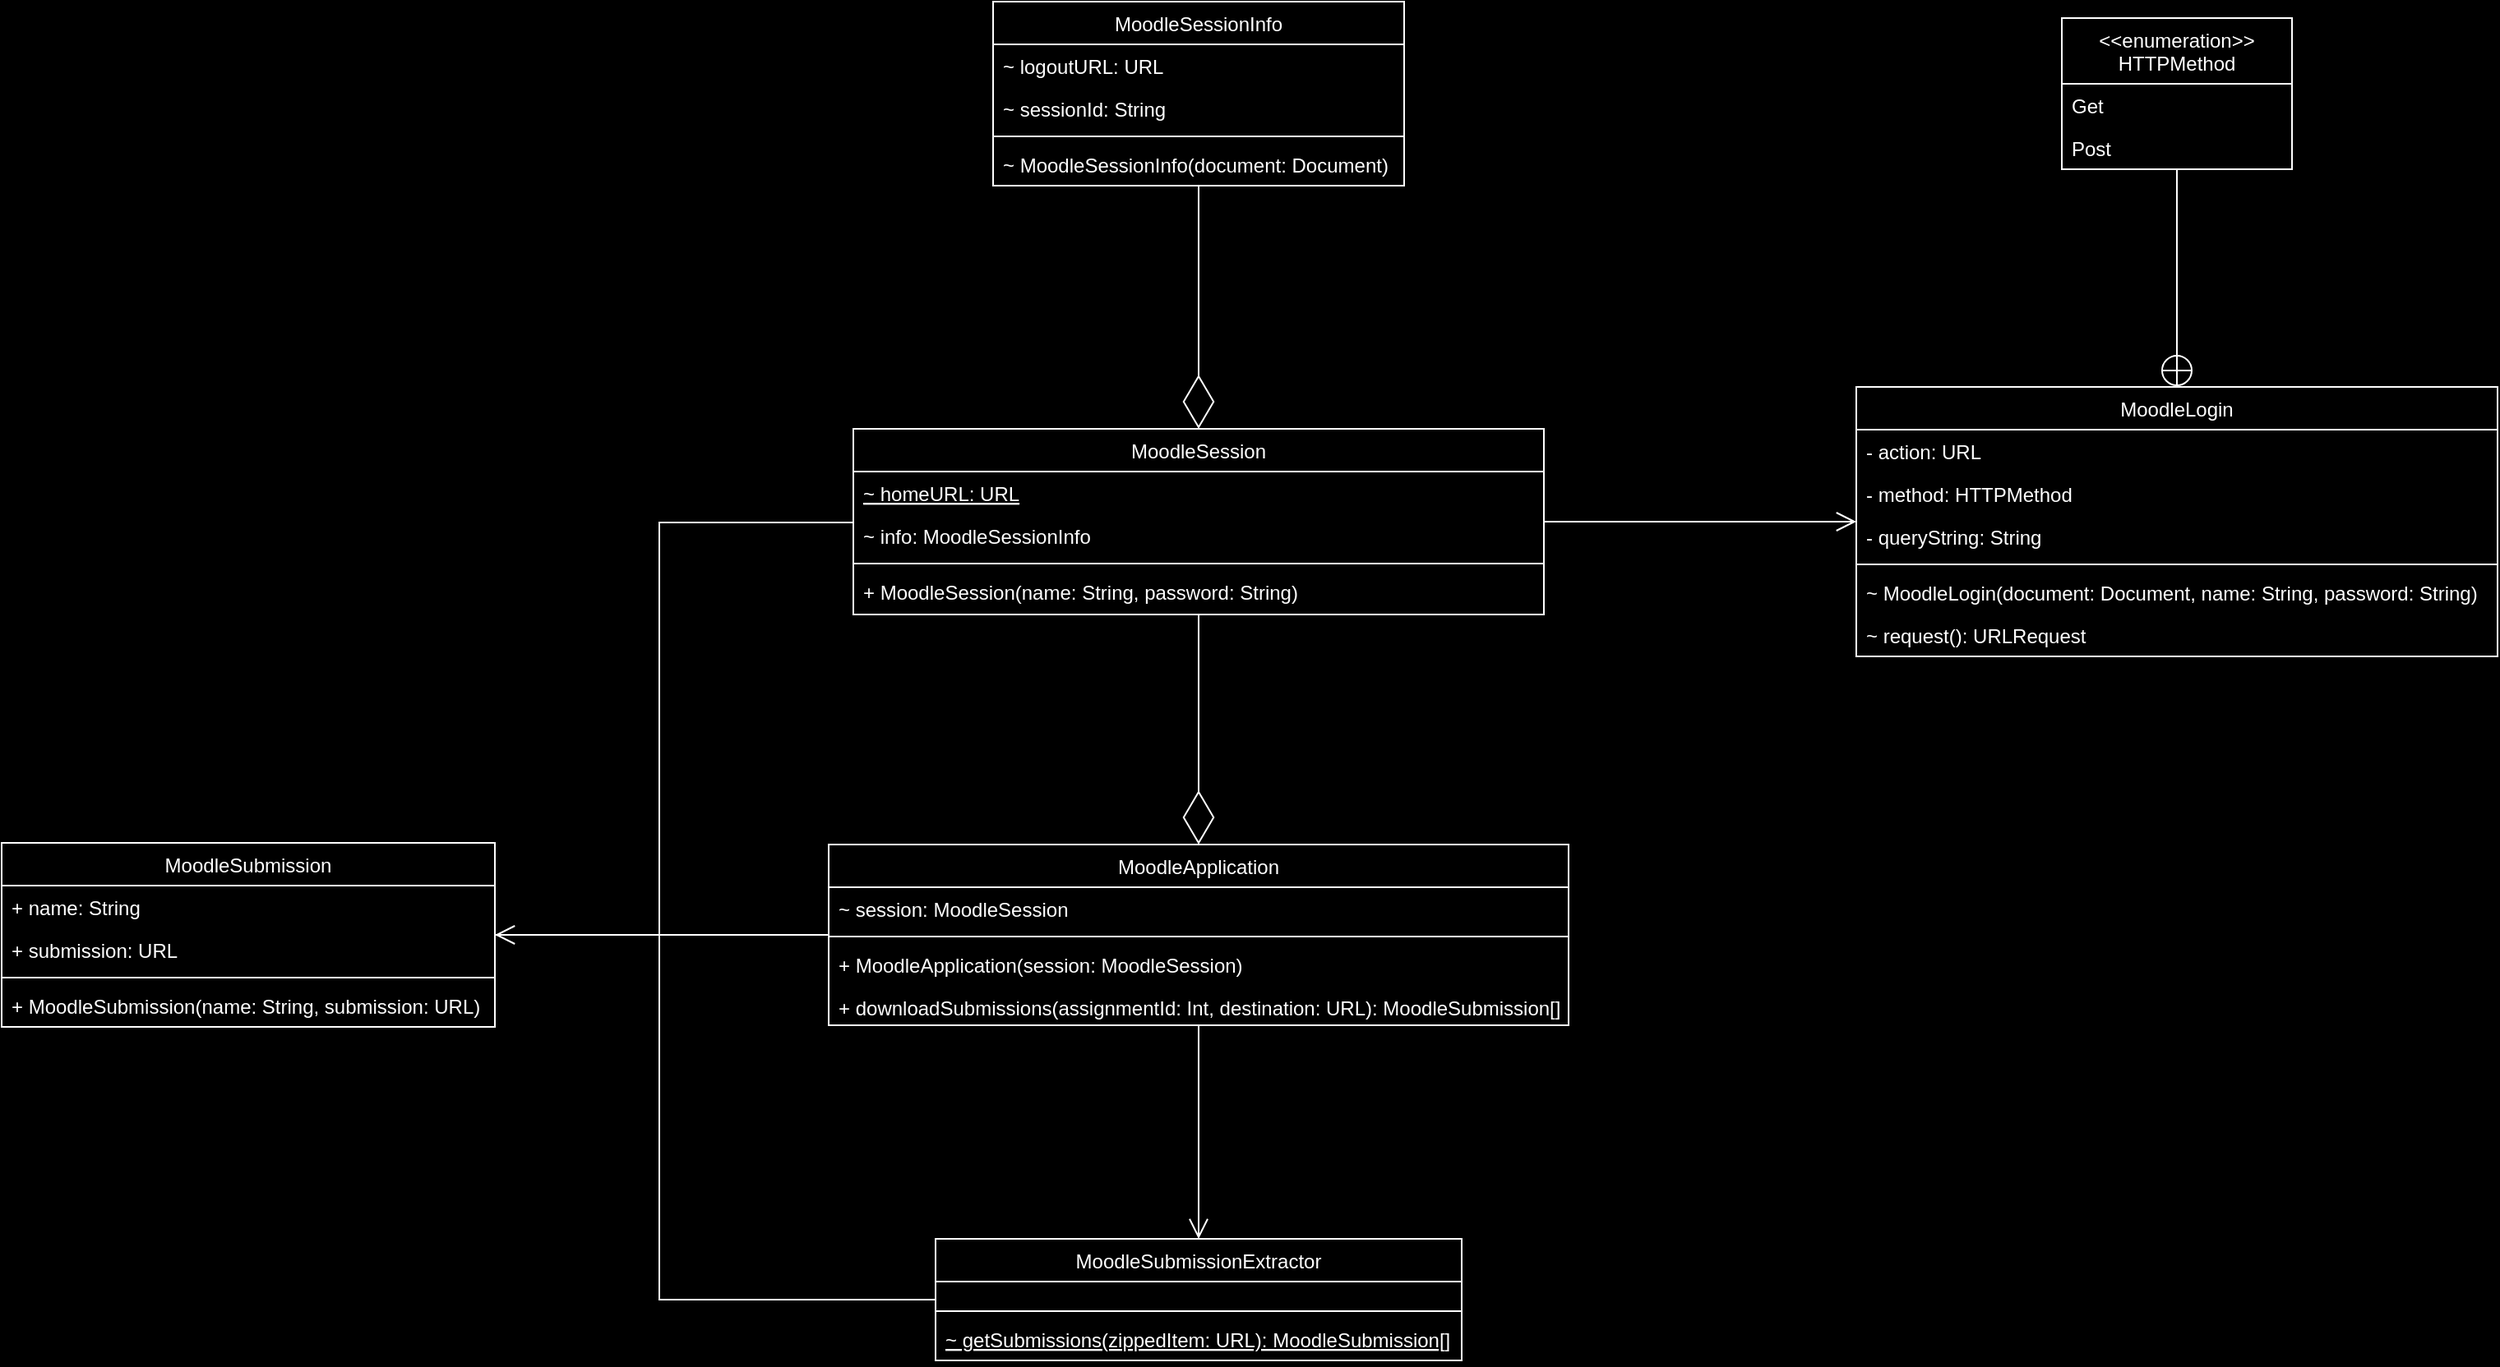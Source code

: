 <mxfile version="14.6.13" type="device"><diagram id="C5RBs43oDa-KdzZeNtuy" name="Page-1"><mxGraphModel dx="2212" dy="1512" grid="1" gridSize="10" guides="1" tooltips="1" connect="1" arrows="1" fold="1" page="1" pageScale="1" pageWidth="2000" pageHeight="1200" background="#000000" math="0" shadow="0"><root><mxCell id="WIyWlLk6GJQsqaUBKTNV-0"/><mxCell id="WIyWlLk6GJQsqaUBKTNV-1" parent="WIyWlLk6GJQsqaUBKTNV-0"/><mxCell id="5OPbrqp7PLmxZUNwN2ZK-82" style="edgeStyle=orthogonalEdgeStyle;rounded=0;orthogonalLoop=1;jettySize=auto;html=1;endArrow=open;endFill=0;endSize=10;strokeWidth=1;fillColor=none;fontColor=#FFFFFF;strokeColor=#FFFFFF;" parent="WIyWlLk6GJQsqaUBKTNV-1" source="5OPbrqp7PLmxZUNwN2ZK-15" target="5OPbrqp7PLmxZUNwN2ZK-74" edge="1"><mxGeometry relative="1" as="geometry"/></mxCell><mxCell id="5OPbrqp7PLmxZUNwN2ZK-15" value="MoodleApplication" style="swimlane;fontStyle=0;childLayout=stackLayout;horizontal=1;startSize=26;horizontalStack=0;resizeParent=1;resizeParentMax=0;resizeLast=0;collapsible=1;marginBottom=0;fillColor=none;fontColor=#FFFFFF;strokeColor=#FFFFFF;" parent="WIyWlLk6GJQsqaUBKTNV-1" vertex="1"><mxGeometry x="773" y="600" width="450" height="110" as="geometry"/></mxCell><mxCell id="5OPbrqp7PLmxZUNwN2ZK-23" value="~ session: MoodleSession" style="text;fillColor=none;align=left;verticalAlign=top;spacingLeft=4;spacingRight=4;overflow=hidden;rotatable=0;points=[[0,0.5],[1,0.5]];portConstraint=eastwest;fontColor=#FFFFFF;" parent="5OPbrqp7PLmxZUNwN2ZK-15" vertex="1"><mxGeometry y="26" width="450" height="26" as="geometry"/></mxCell><mxCell id="5OPbrqp7PLmxZUNwN2ZK-20" value="" style="line;html=1;strokeWidth=1;align=left;verticalAlign=middle;spacingTop=-1;spacingLeft=3;spacingRight=3;rotatable=0;labelPosition=right;points=[];portConstraint=eastwest;fillColor=none;fontColor=#FFFFFF;strokeColor=#FFFFFF;" parent="5OPbrqp7PLmxZUNwN2ZK-15" vertex="1"><mxGeometry y="52" width="450" height="8" as="geometry"/></mxCell><mxCell id="5OPbrqp7PLmxZUNwN2ZK-30" value="+ MoodleApplication(session: MoodleSession)" style="text;fillColor=none;align=left;verticalAlign=top;spacingLeft=4;spacingRight=4;overflow=hidden;rotatable=0;points=[[0,0.5],[1,0.5]];portConstraint=eastwest;fontColor=#FFFFFF;" parent="5OPbrqp7PLmxZUNwN2ZK-15" vertex="1"><mxGeometry y="60" width="450" height="26" as="geometry"/></mxCell><mxCell id="5OPbrqp7PLmxZUNwN2ZK-18" value="+ downloadSubmissions(assignmentId: Int, destination: URL): MoodleSubmission[]" style="text;fillColor=none;align=left;verticalAlign=top;spacingLeft=4;spacingRight=4;overflow=hidden;rotatable=0;points=[[0,0.5],[1,0.5]];portConstraint=eastwest;fontColor=#FFFFFF;" parent="5OPbrqp7PLmxZUNwN2ZK-15" vertex="1"><mxGeometry y="86" width="450" height="24" as="geometry"/></mxCell><mxCell id="5OPbrqp7PLmxZUNwN2ZK-73" style="edgeStyle=orthogonalEdgeStyle;rounded=0;orthogonalLoop=1;jettySize=auto;html=1;endArrow=diamondThin;endFill=0;strokeWidth=1;endSize=30;fillColor=none;fontColor=#FFFFFF;strokeColor=#FFFFFF;" parent="WIyWlLk6GJQsqaUBKTNV-1" source="5OPbrqp7PLmxZUNwN2ZK-24" target="5OPbrqp7PLmxZUNwN2ZK-15" edge="1"><mxGeometry relative="1" as="geometry"/></mxCell><mxCell id="5OPbrqp7PLmxZUNwN2ZK-24" value="MoodleSession" style="swimlane;fontStyle=0;align=center;verticalAlign=top;childLayout=stackLayout;horizontal=1;startSize=26;horizontalStack=0;resizeParent=1;resizeLast=0;collapsible=1;marginBottom=0;rounded=0;shadow=0;strokeWidth=1;fillColor=none;fontColor=#FFFFFF;strokeColor=#FFFFFF;" parent="WIyWlLk6GJQsqaUBKTNV-1" vertex="1"><mxGeometry x="788" y="347" width="420" height="113" as="geometry"><mxRectangle x="130" y="380" width="160" height="26" as="alternateBounds"/></mxGeometry></mxCell><mxCell id="5OPbrqp7PLmxZUNwN2ZK-25" value="~ homeURL: URL" style="text;align=left;verticalAlign=top;spacingLeft=4;spacingRight=4;overflow=hidden;rotatable=0;points=[[0,0.5],[1,0.5]];portConstraint=eastwest;fontStyle=4;fillColor=none;fontColor=#FFFFFF;" parent="5OPbrqp7PLmxZUNwN2ZK-24" vertex="1"><mxGeometry y="26" width="420" height="26" as="geometry"/></mxCell><mxCell id="5OPbrqp7PLmxZUNwN2ZK-26" value="~ info: MoodleSessionInfo" style="text;align=left;verticalAlign=top;spacingLeft=4;spacingRight=4;overflow=hidden;rotatable=0;points=[[0,0.5],[1,0.5]];portConstraint=eastwest;rounded=0;shadow=0;html=0;fillColor=none;fontColor=#FFFFFF;" parent="5OPbrqp7PLmxZUNwN2ZK-24" vertex="1"><mxGeometry y="52" width="420" height="26" as="geometry"/></mxCell><mxCell id="5OPbrqp7PLmxZUNwN2ZK-27" value="" style="line;html=1;strokeWidth=1;align=left;verticalAlign=middle;spacingTop=-1;spacingLeft=3;spacingRight=3;rotatable=0;labelPosition=right;points=[];portConstraint=eastwest;fillColor=none;strokeColor=#FFFFFF;fontColor=#FFFFFF;" parent="5OPbrqp7PLmxZUNwN2ZK-24" vertex="1"><mxGeometry y="78" width="420" height="8" as="geometry"/></mxCell><mxCell id="5OPbrqp7PLmxZUNwN2ZK-28" value="+ MoodleSession(name: String, password: String)" style="text;align=left;verticalAlign=top;spacingLeft=4;spacingRight=4;overflow=hidden;rotatable=0;points=[[0,0.5],[1,0.5]];portConstraint=eastwest;fontStyle=0;fillColor=none;fontColor=#FFFFFF;" parent="5OPbrqp7PLmxZUNwN2ZK-24" vertex="1"><mxGeometry y="86" width="420" height="26" as="geometry"/></mxCell><mxCell id="5OPbrqp7PLmxZUNwN2ZK-42" value="MoodleSessionInfo" style="swimlane;fontStyle=0;align=center;verticalAlign=top;childLayout=stackLayout;horizontal=1;startSize=26;horizontalStack=0;resizeParent=1;resizeLast=0;collapsible=1;marginBottom=0;rounded=0;shadow=0;strokeWidth=1;fillColor=none;fontColor=#FFFFFF;strokeColor=#FFFFFF;" parent="WIyWlLk6GJQsqaUBKTNV-1" vertex="1"><mxGeometry x="873" y="87" width="250" height="112" as="geometry"><mxRectangle x="873" y="87" width="160" height="26" as="alternateBounds"/></mxGeometry></mxCell><mxCell id="5OPbrqp7PLmxZUNwN2ZK-43" value="~ logoutURL: URL" style="text;align=left;verticalAlign=top;spacingLeft=4;spacingRight=4;overflow=hidden;rotatable=0;points=[[0,0.5],[1,0.5]];portConstraint=eastwest;fontStyle=0;fillColor=none;fontColor=#FFFFFF;" parent="5OPbrqp7PLmxZUNwN2ZK-42" vertex="1"><mxGeometry y="26" width="250" height="26" as="geometry"/></mxCell><mxCell id="5OPbrqp7PLmxZUNwN2ZK-44" value="~ sessionId: String" style="text;align=left;verticalAlign=top;spacingLeft=4;spacingRight=4;overflow=hidden;rotatable=0;points=[[0,0.5],[1,0.5]];portConstraint=eastwest;rounded=0;shadow=0;html=0;fillColor=none;fontColor=#FFFFFF;" parent="5OPbrqp7PLmxZUNwN2ZK-42" vertex="1"><mxGeometry y="52" width="250" height="26" as="geometry"/></mxCell><mxCell id="5OPbrqp7PLmxZUNwN2ZK-45" value="" style="line;html=1;strokeWidth=1;align=left;verticalAlign=middle;spacingTop=-1;spacingLeft=3;spacingRight=3;rotatable=0;labelPosition=right;points=[];portConstraint=eastwest;fillColor=none;fontColor=#FFFFFF;strokeColor=#FFFFFF;" parent="5OPbrqp7PLmxZUNwN2ZK-42" vertex="1"><mxGeometry y="78" width="250" height="8" as="geometry"/></mxCell><mxCell id="5OPbrqp7PLmxZUNwN2ZK-46" value="~ MoodleSessionInfo(document: Document)" style="text;align=left;verticalAlign=top;spacingLeft=4;spacingRight=4;overflow=hidden;rotatable=0;points=[[0,0.5],[1,0.5]];portConstraint=eastwest;fontStyle=0;fillColor=none;fontColor=#FFFFFF;" parent="5OPbrqp7PLmxZUNwN2ZK-42" vertex="1"><mxGeometry y="86" width="250" height="26" as="geometry"/></mxCell><mxCell id="5OPbrqp7PLmxZUNwN2ZK-50" value="MoodleLogin" style="swimlane;fontStyle=0;align=center;verticalAlign=top;childLayout=stackLayout;horizontal=1;startSize=26;horizontalStack=0;resizeParent=1;resizeLast=0;collapsible=1;marginBottom=0;rounded=0;shadow=0;strokeWidth=1;fillColor=none;strokeColor=#FFFFFF;fontColor=#FFFFFF;" parent="WIyWlLk6GJQsqaUBKTNV-1" vertex="1"><mxGeometry x="1398" y="321.5" width="390" height="164" as="geometry"><mxRectangle x="130" y="380" width="160" height="26" as="alternateBounds"/></mxGeometry></mxCell><mxCell id="5OPbrqp7PLmxZUNwN2ZK-51" value="- action: URL" style="text;align=left;verticalAlign=top;spacingLeft=4;spacingRight=4;overflow=hidden;rotatable=0;points=[[0,0.5],[1,0.5]];portConstraint=eastwest;fontStyle=0;fillColor=none;fontColor=#FFFFFF;" parent="5OPbrqp7PLmxZUNwN2ZK-50" vertex="1"><mxGeometry y="26" width="390" height="26" as="geometry"/></mxCell><mxCell id="5OPbrqp7PLmxZUNwN2ZK-52" value="- method: HTTPMethod" style="text;align=left;verticalAlign=top;spacingLeft=4;spacingRight=4;overflow=hidden;rotatable=0;points=[[0,0.5],[1,0.5]];portConstraint=eastwest;rounded=0;shadow=0;html=0;fillColor=none;fontColor=#FFFFFF;" parent="5OPbrqp7PLmxZUNwN2ZK-50" vertex="1"><mxGeometry y="52" width="390" height="26" as="geometry"/></mxCell><mxCell id="5OPbrqp7PLmxZUNwN2ZK-55" value="- queryString: String" style="text;fillColor=none;align=left;verticalAlign=top;spacingLeft=4;spacingRight=4;overflow=hidden;rotatable=0;points=[[0,0.5],[1,0.5]];portConstraint=eastwest;fontColor=#FFFFFF;" parent="5OPbrqp7PLmxZUNwN2ZK-50" vertex="1"><mxGeometry y="78" width="390" height="26" as="geometry"/></mxCell><mxCell id="5OPbrqp7PLmxZUNwN2ZK-53" value="" style="line;html=1;strokeWidth=1;align=left;verticalAlign=middle;spacingTop=-1;spacingLeft=3;spacingRight=3;rotatable=0;labelPosition=right;points=[];portConstraint=eastwest;fillColor=none;strokeColor=#FFFFFF;fontColor=#FFFFFF;" parent="5OPbrqp7PLmxZUNwN2ZK-50" vertex="1"><mxGeometry y="104" width="390" height="8" as="geometry"/></mxCell><mxCell id="5OPbrqp7PLmxZUNwN2ZK-54" value="~ MoodleLogin(document: Document, name: String, password: String)" style="text;align=left;verticalAlign=top;spacingLeft=4;spacingRight=4;overflow=hidden;rotatable=0;points=[[0,0.5],[1,0.5]];portConstraint=eastwest;fontStyle=0;fillColor=none;fontColor=#FFFFFF;" parent="5OPbrqp7PLmxZUNwN2ZK-50" vertex="1"><mxGeometry y="112" width="390" height="26" as="geometry"/></mxCell><mxCell id="5OPbrqp7PLmxZUNwN2ZK-61" value="~ request(): URLRequest" style="text;fillColor=none;align=left;verticalAlign=top;spacingLeft=4;spacingRight=4;overflow=hidden;rotatable=0;points=[[0,0.5],[1,0.5]];portConstraint=eastwest;fontColor=#FFFFFF;" parent="5OPbrqp7PLmxZUNwN2ZK-50" vertex="1"><mxGeometry y="138" width="390" height="26" as="geometry"/></mxCell><mxCell id="5OPbrqp7PLmxZUNwN2ZK-56" value="&lt;&lt;enumeration&gt;&gt;&#10;HTTPMethod" style="swimlane;fontStyle=0;childLayout=stackLayout;horizontal=1;startSize=40;horizontalStack=0;resizeParent=1;resizeParentMax=0;resizeLast=0;collapsible=1;marginBottom=0;fillColor=none;fontColor=#FFFFFF;strokeColor=#FFFFFF;" parent="WIyWlLk6GJQsqaUBKTNV-1" vertex="1"><mxGeometry x="1523" y="97" width="140" height="92" as="geometry"/></mxCell><mxCell id="5OPbrqp7PLmxZUNwN2ZK-57" value="Get" style="text;fillColor=none;align=left;verticalAlign=top;spacingLeft=4;spacingRight=4;overflow=hidden;rotatable=0;points=[[0,0.5],[1,0.5]];portConstraint=eastwest;fontColor=#FFFFFF;" parent="5OPbrqp7PLmxZUNwN2ZK-56" vertex="1"><mxGeometry y="40" width="140" height="26" as="geometry"/></mxCell><mxCell id="5OPbrqp7PLmxZUNwN2ZK-58" value="Post" style="text;fillColor=none;align=left;verticalAlign=top;spacingLeft=4;spacingRight=4;overflow=hidden;rotatable=0;points=[[0,0.5],[1,0.5]];portConstraint=eastwest;fontColor=#FFFFFF;" parent="5OPbrqp7PLmxZUNwN2ZK-56" vertex="1"><mxGeometry y="66" width="140" height="26" as="geometry"/></mxCell><mxCell id="5OPbrqp7PLmxZUNwN2ZK-60" value="" style="endArrow=circlePlus;startArrow=none;endFill=0;startFill=0;endSize=8;html=1;labelBackgroundColor=none;fillColor=none;fontColor=#FFFFFF;strokeColor=#FFFFFF;" parent="WIyWlLk6GJQsqaUBKTNV-1" source="5OPbrqp7PLmxZUNwN2ZK-56" target="5OPbrqp7PLmxZUNwN2ZK-50" edge="1"><mxGeometry width="160" relative="1" as="geometry"><mxPoint x="1638" y="550" as="sourcePoint"/><mxPoint x="1823" y="425" as="targetPoint"/><Array as="points"/></mxGeometry></mxCell><mxCell id="5OPbrqp7PLmxZUNwN2ZK-89" style="edgeStyle=orthogonalEdgeStyle;rounded=0;orthogonalLoop=1;jettySize=auto;html=1;endArrow=none;endFill=0;endSize=20;strokeWidth=1;fillColor=none;fontColor=#FFFFFF;strokeColor=#FFFFFF;" parent="WIyWlLk6GJQsqaUBKTNV-1" source="5OPbrqp7PLmxZUNwN2ZK-62" target="5OPbrqp7PLmxZUNwN2ZK-74" edge="1"><mxGeometry relative="1" as="geometry"><mxPoint x="838" y="1049" as="targetPoint"/><Array as="points"><mxPoint x="670" y="655"/><mxPoint x="670" y="877"/></Array></mxGeometry></mxCell><mxCell id="5OPbrqp7PLmxZUNwN2ZK-90" style="edgeStyle=orthogonalEdgeStyle;rounded=0;orthogonalLoop=1;jettySize=auto;html=1;endArrow=none;endFill=0;endSize=20;strokeWidth=1;fillColor=none;fontColor=#FFFFFF;strokeColor=#FFFFFF;" parent="WIyWlLk6GJQsqaUBKTNV-1" source="5OPbrqp7PLmxZUNwN2ZK-62" target="5OPbrqp7PLmxZUNwN2ZK-15" edge="1"><mxGeometry relative="1" as="geometry"/></mxCell><mxCell id="5OPbrqp7PLmxZUNwN2ZK-91" style="edgeStyle=orthogonalEdgeStyle;rounded=0;orthogonalLoop=1;jettySize=auto;html=1;endArrow=none;endFill=0;endSize=10;strokeWidth=1;startArrow=open;startFill=0;startSize=10;fillColor=none;fontColor=#FFFFFF;strokeColor=#FFFFFF;" parent="WIyWlLk6GJQsqaUBKTNV-1" source="5OPbrqp7PLmxZUNwN2ZK-62" target="5OPbrqp7PLmxZUNwN2ZK-24" edge="1"><mxGeometry relative="1" as="geometry"><mxPoint x="593" y="446" as="targetPoint"/><Array as="points"><mxPoint x="670" y="655"/><mxPoint x="670" y="404"/></Array></mxGeometry></mxCell><mxCell id="5OPbrqp7PLmxZUNwN2ZK-62" value="MoodleSubmission" style="swimlane;fontStyle=0;align=center;verticalAlign=top;childLayout=stackLayout;horizontal=1;startSize=26;horizontalStack=0;resizeParent=1;resizeLast=0;collapsible=1;marginBottom=0;rounded=0;shadow=0;strokeWidth=1;fillColor=none;fontColor=#FFFFFF;strokeColor=#FFFFFF;" parent="WIyWlLk6GJQsqaUBKTNV-1" vertex="1"><mxGeometry x="270" y="599" width="300" height="112" as="geometry"><mxRectangle x="130" y="380" width="160" height="26" as="alternateBounds"/></mxGeometry></mxCell><mxCell id="5OPbrqp7PLmxZUNwN2ZK-63" value="+ name: String" style="text;align=left;verticalAlign=top;spacingLeft=4;spacingRight=4;overflow=hidden;rotatable=0;points=[[0,0.5],[1,0.5]];portConstraint=eastwest;fontStyle=0;fillColor=none;fontColor=#FFFFFF;" parent="5OPbrqp7PLmxZUNwN2ZK-62" vertex="1"><mxGeometry y="26" width="300" height="26" as="geometry"/></mxCell><mxCell id="5OPbrqp7PLmxZUNwN2ZK-64" value="+ submission: URL" style="text;align=left;verticalAlign=top;spacingLeft=4;spacingRight=4;overflow=hidden;rotatable=0;points=[[0,0.5],[1,0.5]];portConstraint=eastwest;rounded=0;shadow=0;html=0;fillColor=none;fontColor=#FFFFFF;" parent="5OPbrqp7PLmxZUNwN2ZK-62" vertex="1"><mxGeometry y="52" width="300" height="26" as="geometry"/></mxCell><mxCell id="5OPbrqp7PLmxZUNwN2ZK-65" value="" style="line;html=1;strokeWidth=1;align=left;verticalAlign=middle;spacingTop=-1;spacingLeft=3;spacingRight=3;rotatable=0;labelPosition=right;points=[];portConstraint=eastwest;fillColor=none;fontColor=#FFFFFF;strokeColor=#FFFFFF;" parent="5OPbrqp7PLmxZUNwN2ZK-62" vertex="1"><mxGeometry y="78" width="300" height="8" as="geometry"/></mxCell><mxCell id="5OPbrqp7PLmxZUNwN2ZK-66" value="+ MoodleSubmission(name: String, submission: URL)" style="text;align=left;verticalAlign=top;spacingLeft=4;spacingRight=4;overflow=hidden;rotatable=0;points=[[0,0.5],[1,0.5]];portConstraint=eastwest;fontStyle=0;fillColor=none;fontColor=#FFFFFF;" parent="5OPbrqp7PLmxZUNwN2ZK-62" vertex="1"><mxGeometry y="86" width="300" height="26" as="geometry"/></mxCell><mxCell id="5OPbrqp7PLmxZUNwN2ZK-74" value="MoodleSubmissionExtractor" style="swimlane;fontStyle=0;childLayout=stackLayout;horizontal=1;startSize=26;horizontalStack=0;resizeParent=1;resizeParentMax=0;resizeLast=0;collapsible=1;marginBottom=0;fillColor=none;fontColor=#FFFFFF;strokeColor=#FFFFFF;" parent="WIyWlLk6GJQsqaUBKTNV-1" vertex="1"><mxGeometry x="838" y="840" width="320" height="74" as="geometry"/></mxCell><mxCell id="5OPbrqp7PLmxZUNwN2ZK-92" value=" " style="text;fillColor=none;align=left;verticalAlign=top;spacingLeft=4;spacingRight=4;overflow=hidden;rotatable=0;points=[[0,0.5],[1,0.5]];portConstraint=eastwest;fontColor=#FFFFFF;" parent="5OPbrqp7PLmxZUNwN2ZK-74" vertex="1"><mxGeometry y="26" width="320" height="14" as="geometry"/></mxCell><mxCell id="5OPbrqp7PLmxZUNwN2ZK-77" value="" style="line;html=1;strokeWidth=1;align=left;verticalAlign=middle;spacingTop=-1;spacingLeft=3;spacingRight=3;rotatable=0;labelPosition=right;points=[];portConstraint=eastwest;fillColor=none;fontColor=#FFFFFF;strokeColor=#FFFFFF;" parent="5OPbrqp7PLmxZUNwN2ZK-74" vertex="1"><mxGeometry y="40" width="320" height="8" as="geometry"/></mxCell><mxCell id="5OPbrqp7PLmxZUNwN2ZK-78" value="~ getSubmissions(zippedItem: URL): MoodleSubmission[]" style="text;fillColor=none;align=left;verticalAlign=top;spacingLeft=4;spacingRight=4;overflow=hidden;rotatable=0;points=[[0,0.5],[1,0.5]];portConstraint=eastwest;fontStyle=4;fontColor=#FFFFFF;" parent="5OPbrqp7PLmxZUNwN2ZK-74" vertex="1"><mxGeometry y="48" width="320" height="26" as="geometry"/></mxCell><mxCell id="5OPbrqp7PLmxZUNwN2ZK-84" style="edgeStyle=orthogonalEdgeStyle;rounded=0;orthogonalLoop=1;jettySize=auto;html=1;endArrow=diamondThin;endFill=0;strokeWidth=1;endSize=30;fillColor=none;fontColor=#FFFFFF;strokeColor=#FFFFFF;" parent="WIyWlLk6GJQsqaUBKTNV-1" source="5OPbrqp7PLmxZUNwN2ZK-42" target="5OPbrqp7PLmxZUNwN2ZK-24" edge="1"><mxGeometry relative="1" as="geometry"><mxPoint x="1253" y="177" as="sourcePoint"/><mxPoint x="1253" y="337" as="targetPoint"/></mxGeometry></mxCell><mxCell id="5OPbrqp7PLmxZUNwN2ZK-85" style="edgeStyle=orthogonalEdgeStyle;rounded=0;orthogonalLoop=1;jettySize=auto;html=1;endArrow=open;endFill=0;endSize=10;strokeWidth=1;fillColor=none;fontColor=#FFFFFF;strokeColor=#FFFFFF;" parent="WIyWlLk6GJQsqaUBKTNV-1" source="5OPbrqp7PLmxZUNwN2ZK-24" target="5OPbrqp7PLmxZUNwN2ZK-50" edge="1"><mxGeometry relative="1" as="geometry"><mxPoint x="1243" y="557" as="sourcePoint"/><mxPoint x="1393" y="557" as="targetPoint"/></mxGeometry></mxCell></root></mxGraphModel></diagram></mxfile>